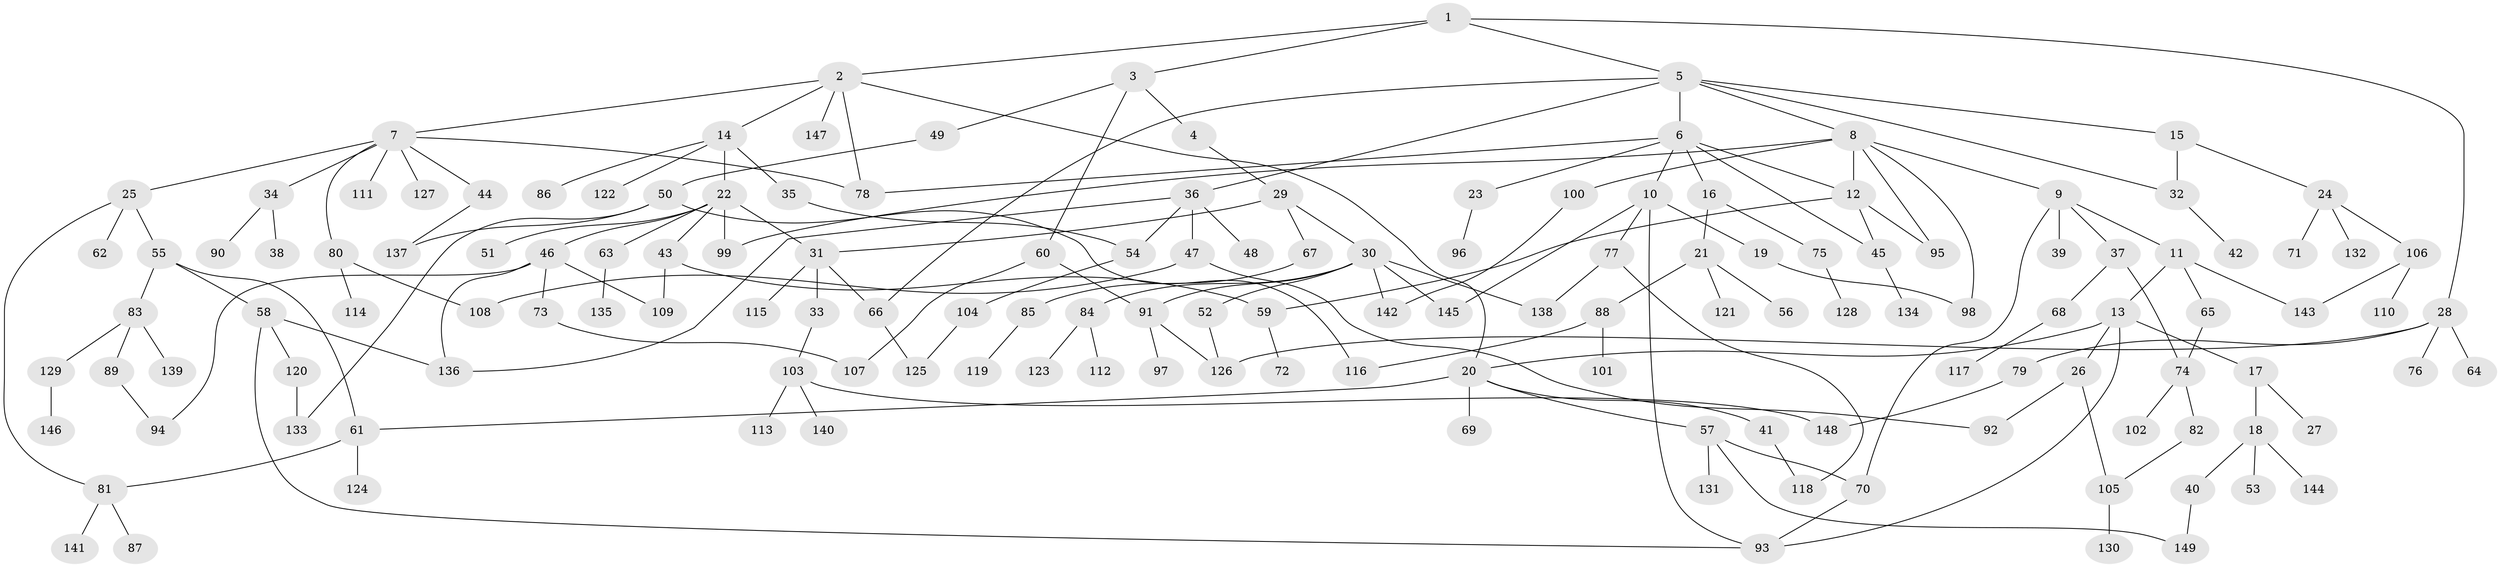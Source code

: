 // Generated by graph-tools (version 1.1) at 2025/25/03/09/25 03:25:31]
// undirected, 149 vertices, 190 edges
graph export_dot {
graph [start="1"]
  node [color=gray90,style=filled];
  1;
  2;
  3;
  4;
  5;
  6;
  7;
  8;
  9;
  10;
  11;
  12;
  13;
  14;
  15;
  16;
  17;
  18;
  19;
  20;
  21;
  22;
  23;
  24;
  25;
  26;
  27;
  28;
  29;
  30;
  31;
  32;
  33;
  34;
  35;
  36;
  37;
  38;
  39;
  40;
  41;
  42;
  43;
  44;
  45;
  46;
  47;
  48;
  49;
  50;
  51;
  52;
  53;
  54;
  55;
  56;
  57;
  58;
  59;
  60;
  61;
  62;
  63;
  64;
  65;
  66;
  67;
  68;
  69;
  70;
  71;
  72;
  73;
  74;
  75;
  76;
  77;
  78;
  79;
  80;
  81;
  82;
  83;
  84;
  85;
  86;
  87;
  88;
  89;
  90;
  91;
  92;
  93;
  94;
  95;
  96;
  97;
  98;
  99;
  100;
  101;
  102;
  103;
  104;
  105;
  106;
  107;
  108;
  109;
  110;
  111;
  112;
  113;
  114;
  115;
  116;
  117;
  118;
  119;
  120;
  121;
  122;
  123;
  124;
  125;
  126;
  127;
  128;
  129;
  130;
  131;
  132;
  133;
  134;
  135;
  136;
  137;
  138;
  139;
  140;
  141;
  142;
  143;
  144;
  145;
  146;
  147;
  148;
  149;
  1 -- 2;
  1 -- 3;
  1 -- 5;
  1 -- 28;
  2 -- 7;
  2 -- 14;
  2 -- 147;
  2 -- 78;
  2 -- 20;
  3 -- 4;
  3 -- 49;
  3 -- 60;
  4 -- 29;
  5 -- 6;
  5 -- 8;
  5 -- 15;
  5 -- 36;
  5 -- 66;
  5 -- 32;
  6 -- 10;
  6 -- 16;
  6 -- 23;
  6 -- 12;
  6 -- 78;
  6 -- 45;
  7 -- 25;
  7 -- 34;
  7 -- 44;
  7 -- 78;
  7 -- 80;
  7 -- 111;
  7 -- 127;
  8 -- 9;
  8 -- 12;
  8 -- 95;
  8 -- 100;
  8 -- 99;
  8 -- 98;
  9 -- 11;
  9 -- 37;
  9 -- 39;
  9 -- 70;
  10 -- 19;
  10 -- 77;
  10 -- 145;
  10 -- 93;
  11 -- 13;
  11 -- 65;
  11 -- 143;
  12 -- 45;
  12 -- 59;
  12 -- 95;
  13 -- 17;
  13 -- 20;
  13 -- 26;
  13 -- 93;
  14 -- 22;
  14 -- 35;
  14 -- 86;
  14 -- 122;
  15 -- 24;
  15 -- 32;
  16 -- 21;
  16 -- 75;
  17 -- 18;
  17 -- 27;
  18 -- 40;
  18 -- 53;
  18 -- 144;
  19 -- 98;
  20 -- 41;
  20 -- 57;
  20 -- 69;
  20 -- 61;
  21 -- 56;
  21 -- 88;
  21 -- 121;
  22 -- 43;
  22 -- 46;
  22 -- 51;
  22 -- 63;
  22 -- 99;
  22 -- 31;
  23 -- 96;
  24 -- 71;
  24 -- 106;
  24 -- 132;
  25 -- 55;
  25 -- 62;
  25 -- 81;
  26 -- 92;
  26 -- 105;
  28 -- 64;
  28 -- 76;
  28 -- 79;
  28 -- 126;
  29 -- 30;
  29 -- 31;
  29 -- 67;
  30 -- 52;
  30 -- 84;
  30 -- 91;
  30 -- 138;
  30 -- 145;
  30 -- 142;
  31 -- 33;
  31 -- 66;
  31 -- 115;
  32 -- 42;
  33 -- 103;
  34 -- 38;
  34 -- 90;
  35 -- 54;
  36 -- 47;
  36 -- 48;
  36 -- 54;
  36 -- 136;
  37 -- 68;
  37 -- 74;
  40 -- 149;
  41 -- 118;
  43 -- 109;
  43 -- 59;
  44 -- 137;
  45 -- 134;
  46 -- 73;
  46 -- 94;
  46 -- 109;
  46 -- 136;
  47 -- 92;
  47 -- 108;
  49 -- 50;
  50 -- 133;
  50 -- 137;
  50 -- 116;
  52 -- 126;
  54 -- 104;
  55 -- 58;
  55 -- 61;
  55 -- 83;
  57 -- 70;
  57 -- 131;
  57 -- 149;
  58 -- 120;
  58 -- 136;
  58 -- 93;
  59 -- 72;
  60 -- 107;
  60 -- 91;
  61 -- 81;
  61 -- 124;
  63 -- 135;
  65 -- 74;
  66 -- 125;
  67 -- 85;
  68 -- 117;
  70 -- 93;
  73 -- 107;
  74 -- 82;
  74 -- 102;
  75 -- 128;
  77 -- 118;
  77 -- 138;
  79 -- 148;
  80 -- 114;
  80 -- 108;
  81 -- 87;
  81 -- 141;
  82 -- 105;
  83 -- 89;
  83 -- 129;
  83 -- 139;
  84 -- 112;
  84 -- 123;
  85 -- 119;
  88 -- 101;
  88 -- 116;
  89 -- 94;
  91 -- 97;
  91 -- 126;
  100 -- 142;
  103 -- 113;
  103 -- 140;
  103 -- 148;
  104 -- 125;
  105 -- 130;
  106 -- 110;
  106 -- 143;
  120 -- 133;
  129 -- 146;
}
